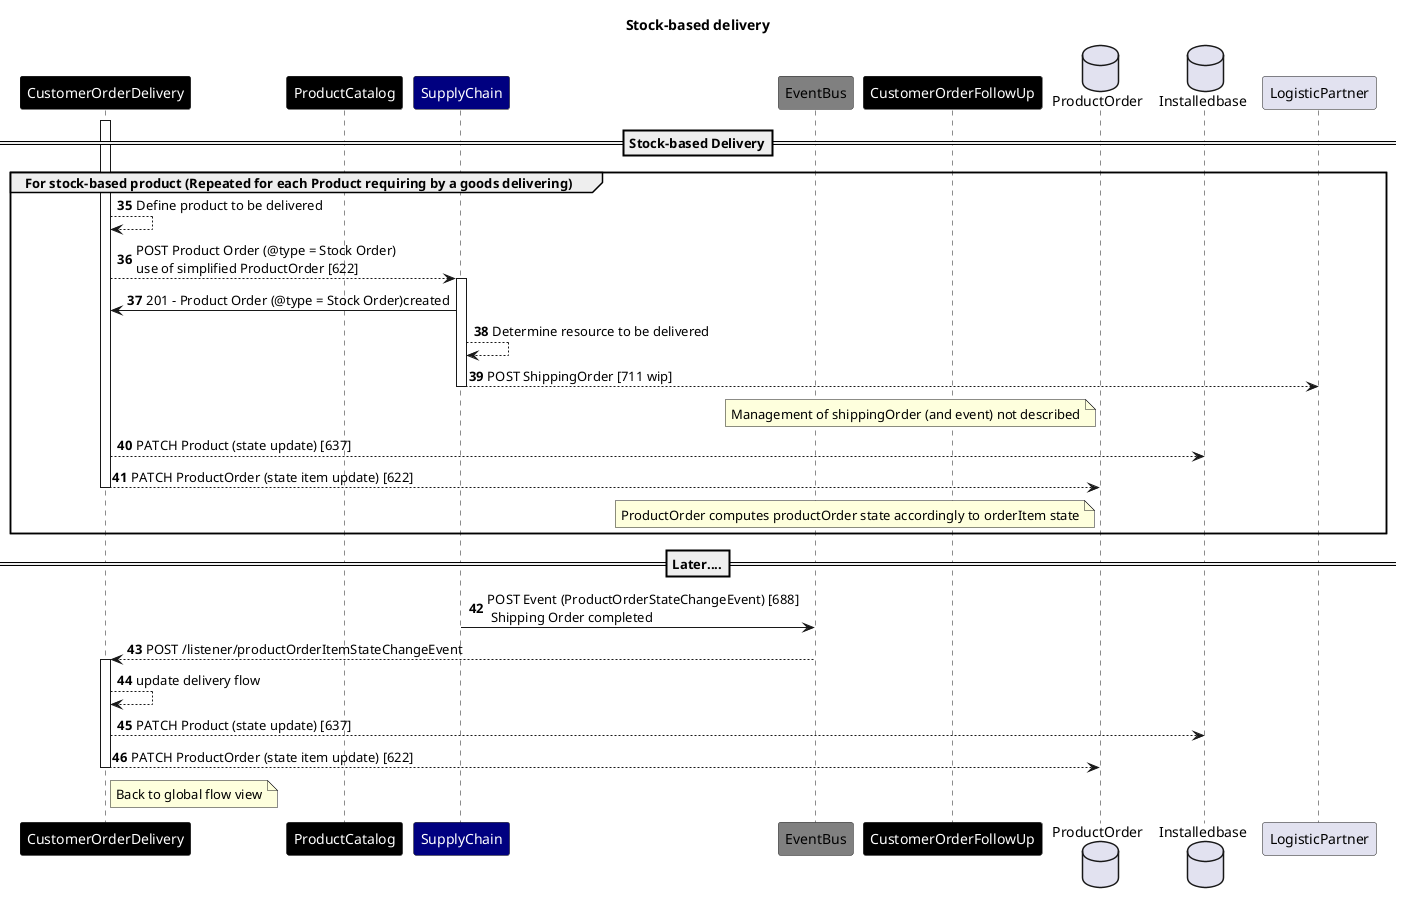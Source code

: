 
@startuml
skinparam ParticipantFontColor automatic
Title: Stock-based delivery
autonumber 35
participant CustomerOrderDelivery #Black
participant ProductCatalog #Black
participant SupplyChain #Navy
participant EventBus #Grey
participant CustomerOrderFollowUp #Black
database ProductOrder
database Installedbase

== Stock-based Delivery==
activate CustomerOrderDelivery
group For stock-based product (Repeated for each Product requiring by a goods delivering)
CustomerOrderDelivery --> CustomerOrderDelivery: Define product to be delivered
CustomerOrderDelivery --> SupplyChain: POST Product Order (@type = Stock Order)\nuse of simplified ProductOrder [622]
activate SupplyChain
SupplyChain -> CustomerOrderDelivery : 201 - Product Order (@type = Stock Order)created
SupplyChain --> SupplyChain : Determine resource to be delivered 
SupplyChain --> LogisticPartner : POST ShippingOrder [711 wip]
Note left of ProductOrder : Management of shippingOrder (and event) not described
deactivate SupplyChain
CustomerOrderDelivery --> Installedbase: PATCH Product (state update) [637]
CustomerOrderDelivery --> ProductOrder: PATCH ProductOrder (state item update) [622]
Note left of ProductOrder : ProductOrder computes productOrder state accordingly to orderItem state
deactivate CustomerOrderDelivery
end

== Later....==
SupplyChain -> EventBus : POST Event (ProductOrderStateChangeEvent) [688]\n Shipping Order completed
EventBus --> CustomerOrderDelivery:  POST /listener/productOrderItemStateChangeEvent
activate CustomerOrderDelivery
CustomerOrderDelivery --> CustomerOrderDelivery : update delivery flow
CustomerOrderDelivery --> Installedbase: PATCH Product (state update) [637]
CustomerOrderDelivery --> ProductOrder: PATCH ProductOrder (state item update) [622]
Note Right of CustomerOrderDelivery: Back to global flow view
deactivate CustomerOrderDelivery

@enduml
